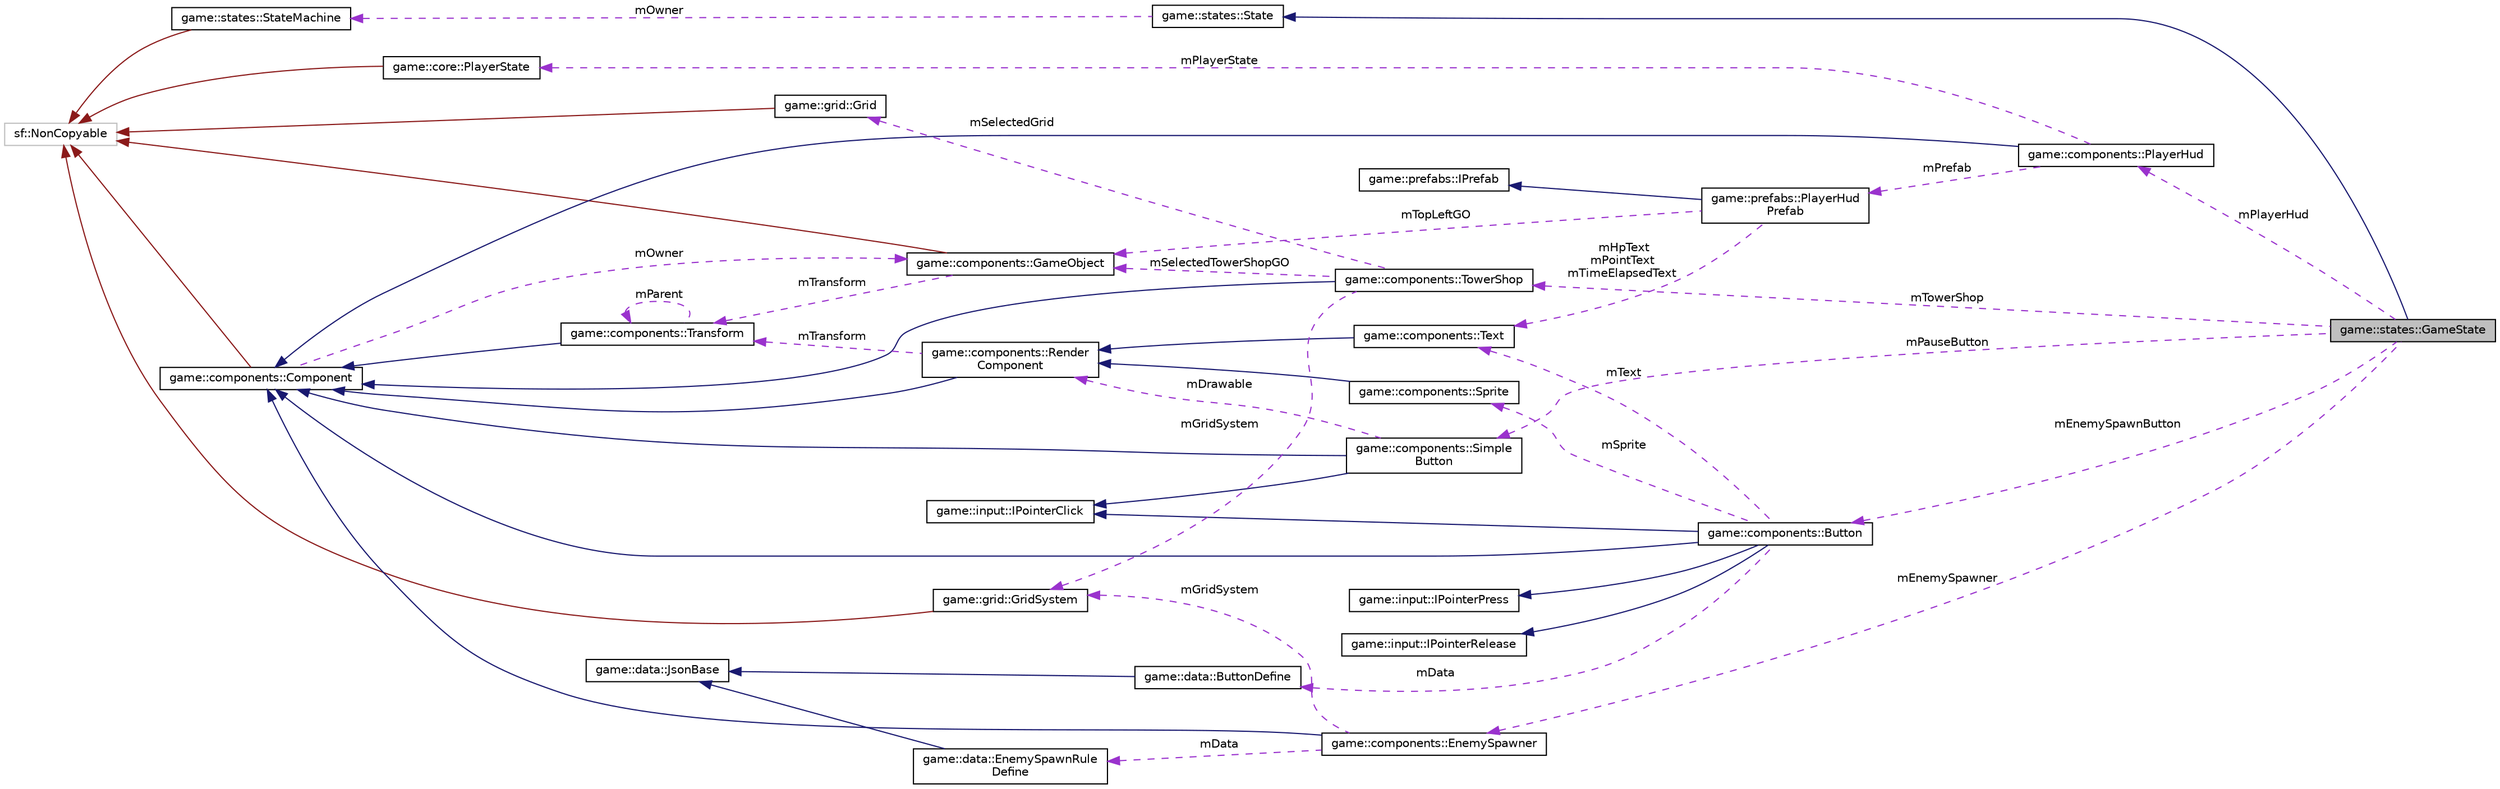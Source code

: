 digraph "game::states::GameState"
{
 // LATEX_PDF_SIZE
  edge [fontname="Helvetica",fontsize="10",labelfontname="Helvetica",labelfontsize="10"];
  node [fontname="Helvetica",fontsize="10",shape=record];
  rankdir="LR";
  Node1 [label="game::states::GameState",height=0.2,width=0.4,color="black", fillcolor="grey75", style="filled", fontcolor="black",tooltip="game state"];
  Node2 -> Node1 [dir="back",color="midnightblue",fontsize="10",style="solid",fontname="Helvetica"];
  Node2 [label="game::states::State",height=0.2,width=0.4,color="black", fillcolor="white", style="filled",URL="$classgame_1_1states_1_1State.html",tooltip="base class of all game states"];
  Node3 -> Node2 [dir="back",color="darkorchid3",fontsize="10",style="dashed",label=" mOwner" ,fontname="Helvetica"];
  Node3 [label="game::states::StateMachine",height=0.2,width=0.4,color="black", fillcolor="white", style="filled",URL="$classgame_1_1states_1_1StateMachine.html",tooltip="implementation of a pushdown state machine"];
  Node4 -> Node3 [dir="back",color="firebrick4",fontsize="10",style="solid",fontname="Helvetica"];
  Node4 [label="sf::NonCopyable",height=0.2,width=0.4,color="grey75", fillcolor="white", style="filled",tooltip=" "];
  Node5 -> Node1 [dir="back",color="darkorchid3",fontsize="10",style="dashed",label=" mEnemySpawnButton" ,fontname="Helvetica"];
  Node5 [label="game::components::Button",height=0.2,width=0.4,color="black", fillcolor="white", style="filled",URL="$classgame_1_1components_1_1Button.html",tooltip="button class that provides a on click event for registrations"];
  Node6 -> Node5 [dir="back",color="midnightblue",fontsize="10",style="solid",fontname="Helvetica"];
  Node6 [label="game::components::Component",height=0.2,width=0.4,color="black", fillcolor="white", style="filled",URL="$classgame_1_1components_1_1Component.html",tooltip="base class for all components"];
  Node4 -> Node6 [dir="back",color="firebrick4",fontsize="10",style="solid",fontname="Helvetica"];
  Node7 -> Node6 [dir="back",color="darkorchid3",fontsize="10",style="dashed",label=" mOwner" ,fontname="Helvetica"];
  Node7 [label="game::components::GameObject",height=0.2,width=0.4,color="black", fillcolor="white", style="filled",URL="$classgame_1_1components_1_1GameObject.html",tooltip="container class for a group of components"];
  Node4 -> Node7 [dir="back",color="firebrick4",fontsize="10",style="solid",fontname="Helvetica"];
  Node8 -> Node7 [dir="back",color="darkorchid3",fontsize="10",style="dashed",label=" mTransform" ,fontname="Helvetica"];
  Node8 [label="game::components::Transform",height=0.2,width=0.4,color="black", fillcolor="white", style="filled",URL="$classgame_1_1components_1_1Transform.html",tooltip="transform component of a gameobject"];
  Node6 -> Node8 [dir="back",color="midnightblue",fontsize="10",style="solid",fontname="Helvetica"];
  Node8 -> Node8 [dir="back",color="darkorchid3",fontsize="10",style="dashed",label=" mParent" ,fontname="Helvetica"];
  Node9 -> Node5 [dir="back",color="midnightblue",fontsize="10",style="solid",fontname="Helvetica"];
  Node9 [label="game::input::IPointerPress",height=0.2,width=0.4,color="black", fillcolor="white", style="filled",URL="$classgame_1_1input_1_1IPointerPress.html",tooltip="interface for pointer presses event handlers"];
  Node10 -> Node5 [dir="back",color="midnightblue",fontsize="10",style="solid",fontname="Helvetica"];
  Node10 [label="game::input::IPointerRelease",height=0.2,width=0.4,color="black", fillcolor="white", style="filled",URL="$classgame_1_1input_1_1IPointerRelease.html",tooltip="interface for pointer releases event handlers"];
  Node11 -> Node5 [dir="back",color="midnightblue",fontsize="10",style="solid",fontname="Helvetica"];
  Node11 [label="game::input::IPointerClick",height=0.2,width=0.4,color="black", fillcolor="white", style="filled",URL="$classgame_1_1input_1_1IPointerClick.html",tooltip="interface for pointer clicks event handlers"];
  Node12 -> Node5 [dir="back",color="darkorchid3",fontsize="10",style="dashed",label=" mSprite" ,fontname="Helvetica"];
  Node12 [label="game::components::Sprite",height=0.2,width=0.4,color="black", fillcolor="white", style="filled",URL="$classgame_1_1components_1_1Sprite.html",tooltip="wrapper class for sf::sprite"];
  Node13 -> Node12 [dir="back",color="midnightblue",fontsize="10",style="solid",fontname="Helvetica"];
  Node13 [label="game::components::Render\lComponent",height=0.2,width=0.4,color="black", fillcolor="white", style="filled",URL="$classgame_1_1components_1_1RenderComponent.html",tooltip="base class for all the drawables in the game"];
  Node6 -> Node13 [dir="back",color="midnightblue",fontsize="10",style="solid",fontname="Helvetica"];
  Node8 -> Node13 [dir="back",color="darkorchid3",fontsize="10",style="dashed",label=" mTransform" ,fontname="Helvetica"];
  Node14 -> Node5 [dir="back",color="darkorchid3",fontsize="10",style="dashed",label=" mText" ,fontname="Helvetica"];
  Node14 [label="game::components::Text",height=0.2,width=0.4,color="black", fillcolor="white", style="filled",URL="$classgame_1_1components_1_1Text.html",tooltip="drawable for texts"];
  Node13 -> Node14 [dir="back",color="midnightblue",fontsize="10",style="solid",fontname="Helvetica"];
  Node15 -> Node5 [dir="back",color="darkorchid3",fontsize="10",style="dashed",label=" mData" ,fontname="Helvetica"];
  Node15 [label="game::data::ButtonDefine",height=0.2,width=0.4,color="black", fillcolor="white", style="filled",URL="$structgame_1_1data_1_1ButtonDefine.html",tooltip="data structure to hold button data"];
  Node16 -> Node15 [dir="back",color="midnightblue",fontsize="10",style="solid",fontname="Helvetica"];
  Node16 [label="game::data::JsonBase",height=0.2,width=0.4,color="black", fillcolor="white", style="filled",URL="$classgame_1_1data_1_1JsonBase.html",tooltip=" "];
  Node17 -> Node1 [dir="back",color="darkorchid3",fontsize="10",style="dashed",label=" mPlayerHud" ,fontname="Helvetica"];
  Node17 [label="game::components::PlayerHud",height=0.2,width=0.4,color="black", fillcolor="white", style="filled",URL="$classgame_1_1components_1_1PlayerHud.html",tooltip="controller class for all the HUD UI elements displayed during gameplay"];
  Node6 -> Node17 [dir="back",color="midnightblue",fontsize="10",style="solid",fontname="Helvetica"];
  Node18 -> Node17 [dir="back",color="darkorchid3",fontsize="10",style="dashed",label=" mPlayerState" ,fontname="Helvetica"];
  Node18 [label="game::core::PlayerState",height=0.2,width=0.4,color="black", fillcolor="white", style="filled",URL="$classgame_1_1core_1_1PlayerState.html",tooltip="data structure for player state during gameplay"];
  Node4 -> Node18 [dir="back",color="firebrick4",fontsize="10",style="solid",fontname="Helvetica"];
  Node19 -> Node17 [dir="back",color="darkorchid3",fontsize="10",style="dashed",label=" mPrefab" ,fontname="Helvetica"];
  Node19 [label="game::prefabs::PlayerHud\lPrefab",height=0.2,width=0.4,color="black", fillcolor="white", style="filled",URL="$classgame_1_1prefabs_1_1PlayerHudPrefab.html",tooltip="predefined player HUD menu"];
  Node20 -> Node19 [dir="back",color="midnightblue",fontsize="10",style="solid",fontname="Helvetica"];
  Node20 [label="game::prefabs::IPrefab",height=0.2,width=0.4,color="black", fillcolor="white", style="filled",URL="$classgame_1_1prefabs_1_1IPrefab.html",tooltip=" "];
  Node7 -> Node19 [dir="back",color="darkorchid3",fontsize="10",style="dashed",label=" mTopLeftGO" ,fontname="Helvetica"];
  Node14 -> Node19 [dir="back",color="darkorchid3",fontsize="10",style="dashed",label=" mHpText\nmPointText\nmTimeElapsedText" ,fontname="Helvetica"];
  Node21 -> Node1 [dir="back",color="darkorchid3",fontsize="10",style="dashed",label=" mEnemySpawner" ,fontname="Helvetica"];
  Node21 [label="game::components::EnemySpawner",height=0.2,width=0.4,color="black", fillcolor="white", style="filled",URL="$classgame_1_1components_1_1EnemySpawner.html",tooltip="enemy spawner class used to generate new enemies during gameplay"];
  Node6 -> Node21 [dir="back",color="midnightblue",fontsize="10",style="solid",fontname="Helvetica"];
  Node22 -> Node21 [dir="back",color="darkorchid3",fontsize="10",style="dashed",label=" mGridSystem" ,fontname="Helvetica"];
  Node22 [label="game::grid::GridSystem",height=0.2,width=0.4,color="black", fillcolor="white", style="filled",URL="$classgame_1_1grid_1_1GridSystem.html",tooltip="grid system that manages a group of grid layers"];
  Node4 -> Node22 [dir="back",color="firebrick4",fontsize="10",style="solid",fontname="Helvetica"];
  Node23 -> Node21 [dir="back",color="darkorchid3",fontsize="10",style="dashed",label=" mData" ,fontname="Helvetica"];
  Node23 [label="game::data::EnemySpawnRule\lDefine",height=0.2,width=0.4,color="black", fillcolor="white", style="filled",URL="$structgame_1_1data_1_1EnemySpawnRuleDefine.html",tooltip="data structure to hold spawn rule data"];
  Node16 -> Node23 [dir="back",color="midnightblue",fontsize="10",style="solid",fontname="Helvetica"];
  Node24 -> Node1 [dir="back",color="darkorchid3",fontsize="10",style="dashed",label=" mTowerShop" ,fontname="Helvetica"];
  Node24 [label="game::components::TowerShop",height=0.2,width=0.4,color="black", fillcolor="white", style="filled",URL="$classgame_1_1components_1_1TowerShop.html",tooltip="controller class for in-game purchase of towers during gameplay"];
  Node6 -> Node24 [dir="back",color="midnightblue",fontsize="10",style="solid",fontname="Helvetica"];
  Node22 -> Node24 [dir="back",color="darkorchid3",fontsize="10",style="dashed",label=" mGridSystem" ,fontname="Helvetica"];
  Node7 -> Node24 [dir="back",color="darkorchid3",fontsize="10",style="dashed",label=" mSelectedTowerShopGO" ,fontname="Helvetica"];
  Node25 -> Node24 [dir="back",color="darkorchid3",fontsize="10",style="dashed",label=" mSelectedGrid" ,fontname="Helvetica"];
  Node25 [label="game::grid::Grid",height=0.2,width=0.4,color="black", fillcolor="white", style="filled",URL="$classgame_1_1grid_1_1Grid.html",tooltip="class of a single grid cell"];
  Node4 -> Node25 [dir="back",color="firebrick4",fontsize="10",style="solid",fontname="Helvetica"];
  Node26 -> Node1 [dir="back",color="darkorchid3",fontsize="10",style="dashed",label=" mPauseButton" ,fontname="Helvetica"];
  Node26 [label="game::components::Simple\lButton",height=0.2,width=0.4,color="black", fillcolor="white", style="filled",URL="$classgame_1_1components_1_1SimpleButton.html",tooltip="button class that can function as a button but does not need a button define file"];
  Node6 -> Node26 [dir="back",color="midnightblue",fontsize="10",style="solid",fontname="Helvetica"];
  Node11 -> Node26 [dir="back",color="midnightblue",fontsize="10",style="solid",fontname="Helvetica"];
  Node13 -> Node26 [dir="back",color="darkorchid3",fontsize="10",style="dashed",label=" mDrawable" ,fontname="Helvetica"];
}
